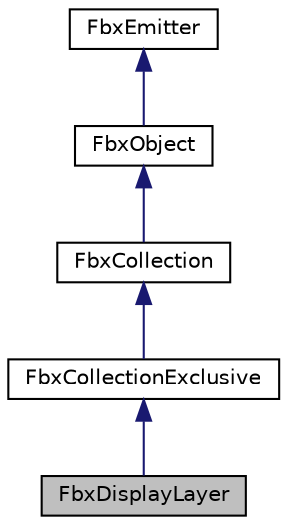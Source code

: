 digraph "FbxDisplayLayer"
{
  edge [fontname="Helvetica",fontsize="10",labelfontname="Helvetica",labelfontsize="10"];
  node [fontname="Helvetica",fontsize="10",shape=record];
  Node0 [label="FbxDisplayLayer",height=0.2,width=0.4,color="black", fillcolor="grey75", style="filled", fontcolor="black"];
  Node1 -> Node0 [dir="back",color="midnightblue",fontsize="10",style="solid"];
  Node1 [label="FbxCollectionExclusive",height=0.2,width=0.4,color="black", fillcolor="white", style="filled",URL="$class_fbx_collection_exclusive.html"];
  Node2 -> Node1 [dir="back",color="midnightblue",fontsize="10",style="solid"];
  Node2 [label="FbxCollection",height=0.2,width=0.4,color="black", fillcolor="white", style="filled",URL="$class_fbx_collection.html"];
  Node3 -> Node2 [dir="back",color="midnightblue",fontsize="10",style="solid"];
  Node3 [label="FbxObject",height=0.2,width=0.4,color="black", fillcolor="white", style="filled",URL="$class_fbx_object.html"];
  Node4 -> Node3 [dir="back",color="midnightblue",fontsize="10",style="solid"];
  Node4 [label="FbxEmitter",height=0.2,width=0.4,color="black", fillcolor="white", style="filled",URL="$class_fbx_emitter.html"];
}
